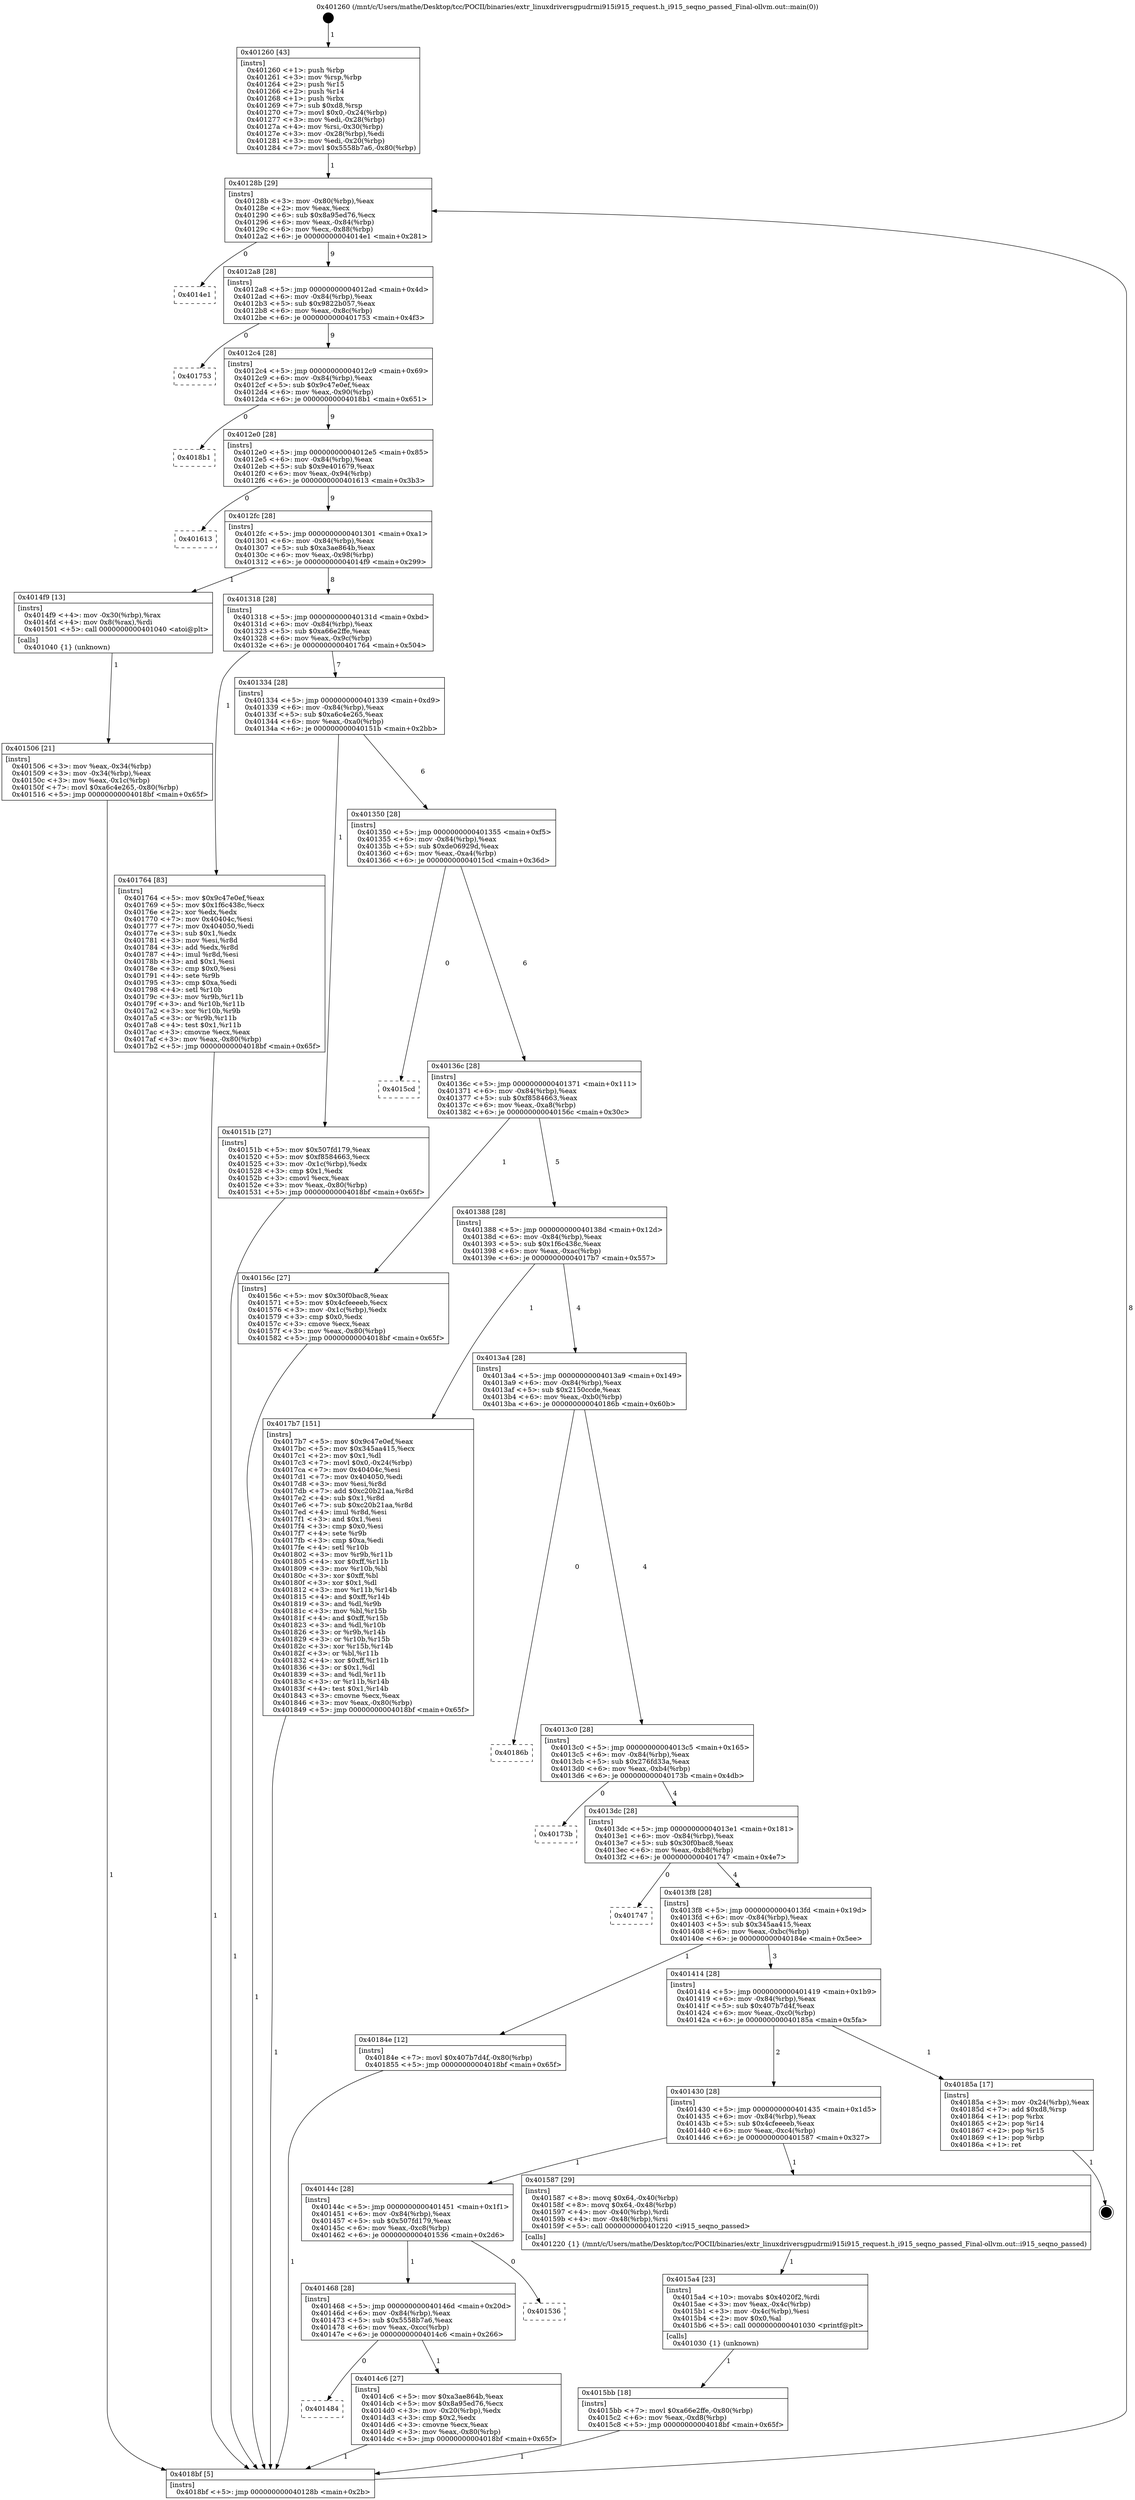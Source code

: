digraph "0x401260" {
  label = "0x401260 (/mnt/c/Users/mathe/Desktop/tcc/POCII/binaries/extr_linuxdriversgpudrmi915i915_request.h_i915_seqno_passed_Final-ollvm.out::main(0))"
  labelloc = "t"
  node[shape=record]

  Entry [label="",width=0.3,height=0.3,shape=circle,fillcolor=black,style=filled]
  "0x40128b" [label="{
     0x40128b [29]\l
     | [instrs]\l
     &nbsp;&nbsp;0x40128b \<+3\>: mov -0x80(%rbp),%eax\l
     &nbsp;&nbsp;0x40128e \<+2\>: mov %eax,%ecx\l
     &nbsp;&nbsp;0x401290 \<+6\>: sub $0x8a95ed76,%ecx\l
     &nbsp;&nbsp;0x401296 \<+6\>: mov %eax,-0x84(%rbp)\l
     &nbsp;&nbsp;0x40129c \<+6\>: mov %ecx,-0x88(%rbp)\l
     &nbsp;&nbsp;0x4012a2 \<+6\>: je 00000000004014e1 \<main+0x281\>\l
  }"]
  "0x4014e1" [label="{
     0x4014e1\l
  }", style=dashed]
  "0x4012a8" [label="{
     0x4012a8 [28]\l
     | [instrs]\l
     &nbsp;&nbsp;0x4012a8 \<+5\>: jmp 00000000004012ad \<main+0x4d\>\l
     &nbsp;&nbsp;0x4012ad \<+6\>: mov -0x84(%rbp),%eax\l
     &nbsp;&nbsp;0x4012b3 \<+5\>: sub $0x9822b057,%eax\l
     &nbsp;&nbsp;0x4012b8 \<+6\>: mov %eax,-0x8c(%rbp)\l
     &nbsp;&nbsp;0x4012be \<+6\>: je 0000000000401753 \<main+0x4f3\>\l
  }"]
  Exit [label="",width=0.3,height=0.3,shape=circle,fillcolor=black,style=filled,peripheries=2]
  "0x401753" [label="{
     0x401753\l
  }", style=dashed]
  "0x4012c4" [label="{
     0x4012c4 [28]\l
     | [instrs]\l
     &nbsp;&nbsp;0x4012c4 \<+5\>: jmp 00000000004012c9 \<main+0x69\>\l
     &nbsp;&nbsp;0x4012c9 \<+6\>: mov -0x84(%rbp),%eax\l
     &nbsp;&nbsp;0x4012cf \<+5\>: sub $0x9c47e0ef,%eax\l
     &nbsp;&nbsp;0x4012d4 \<+6\>: mov %eax,-0x90(%rbp)\l
     &nbsp;&nbsp;0x4012da \<+6\>: je 00000000004018b1 \<main+0x651\>\l
  }"]
  "0x4015bb" [label="{
     0x4015bb [18]\l
     | [instrs]\l
     &nbsp;&nbsp;0x4015bb \<+7\>: movl $0xa66e2ffe,-0x80(%rbp)\l
     &nbsp;&nbsp;0x4015c2 \<+6\>: mov %eax,-0xd8(%rbp)\l
     &nbsp;&nbsp;0x4015c8 \<+5\>: jmp 00000000004018bf \<main+0x65f\>\l
  }"]
  "0x4018b1" [label="{
     0x4018b1\l
  }", style=dashed]
  "0x4012e0" [label="{
     0x4012e0 [28]\l
     | [instrs]\l
     &nbsp;&nbsp;0x4012e0 \<+5\>: jmp 00000000004012e5 \<main+0x85\>\l
     &nbsp;&nbsp;0x4012e5 \<+6\>: mov -0x84(%rbp),%eax\l
     &nbsp;&nbsp;0x4012eb \<+5\>: sub $0x9e401679,%eax\l
     &nbsp;&nbsp;0x4012f0 \<+6\>: mov %eax,-0x94(%rbp)\l
     &nbsp;&nbsp;0x4012f6 \<+6\>: je 0000000000401613 \<main+0x3b3\>\l
  }"]
  "0x4015a4" [label="{
     0x4015a4 [23]\l
     | [instrs]\l
     &nbsp;&nbsp;0x4015a4 \<+10\>: movabs $0x4020f2,%rdi\l
     &nbsp;&nbsp;0x4015ae \<+3\>: mov %eax,-0x4c(%rbp)\l
     &nbsp;&nbsp;0x4015b1 \<+3\>: mov -0x4c(%rbp),%esi\l
     &nbsp;&nbsp;0x4015b4 \<+2\>: mov $0x0,%al\l
     &nbsp;&nbsp;0x4015b6 \<+5\>: call 0000000000401030 \<printf@plt\>\l
     | [calls]\l
     &nbsp;&nbsp;0x401030 \{1\} (unknown)\l
  }"]
  "0x401613" [label="{
     0x401613\l
  }", style=dashed]
  "0x4012fc" [label="{
     0x4012fc [28]\l
     | [instrs]\l
     &nbsp;&nbsp;0x4012fc \<+5\>: jmp 0000000000401301 \<main+0xa1\>\l
     &nbsp;&nbsp;0x401301 \<+6\>: mov -0x84(%rbp),%eax\l
     &nbsp;&nbsp;0x401307 \<+5\>: sub $0xa3ae864b,%eax\l
     &nbsp;&nbsp;0x40130c \<+6\>: mov %eax,-0x98(%rbp)\l
     &nbsp;&nbsp;0x401312 \<+6\>: je 00000000004014f9 \<main+0x299\>\l
  }"]
  "0x401506" [label="{
     0x401506 [21]\l
     | [instrs]\l
     &nbsp;&nbsp;0x401506 \<+3\>: mov %eax,-0x34(%rbp)\l
     &nbsp;&nbsp;0x401509 \<+3\>: mov -0x34(%rbp),%eax\l
     &nbsp;&nbsp;0x40150c \<+3\>: mov %eax,-0x1c(%rbp)\l
     &nbsp;&nbsp;0x40150f \<+7\>: movl $0xa6c4e265,-0x80(%rbp)\l
     &nbsp;&nbsp;0x401516 \<+5\>: jmp 00000000004018bf \<main+0x65f\>\l
  }"]
  "0x4014f9" [label="{
     0x4014f9 [13]\l
     | [instrs]\l
     &nbsp;&nbsp;0x4014f9 \<+4\>: mov -0x30(%rbp),%rax\l
     &nbsp;&nbsp;0x4014fd \<+4\>: mov 0x8(%rax),%rdi\l
     &nbsp;&nbsp;0x401501 \<+5\>: call 0000000000401040 \<atoi@plt\>\l
     | [calls]\l
     &nbsp;&nbsp;0x401040 \{1\} (unknown)\l
  }"]
  "0x401318" [label="{
     0x401318 [28]\l
     | [instrs]\l
     &nbsp;&nbsp;0x401318 \<+5\>: jmp 000000000040131d \<main+0xbd\>\l
     &nbsp;&nbsp;0x40131d \<+6\>: mov -0x84(%rbp),%eax\l
     &nbsp;&nbsp;0x401323 \<+5\>: sub $0xa66e2ffe,%eax\l
     &nbsp;&nbsp;0x401328 \<+6\>: mov %eax,-0x9c(%rbp)\l
     &nbsp;&nbsp;0x40132e \<+6\>: je 0000000000401764 \<main+0x504\>\l
  }"]
  "0x401260" [label="{
     0x401260 [43]\l
     | [instrs]\l
     &nbsp;&nbsp;0x401260 \<+1\>: push %rbp\l
     &nbsp;&nbsp;0x401261 \<+3\>: mov %rsp,%rbp\l
     &nbsp;&nbsp;0x401264 \<+2\>: push %r15\l
     &nbsp;&nbsp;0x401266 \<+2\>: push %r14\l
     &nbsp;&nbsp;0x401268 \<+1\>: push %rbx\l
     &nbsp;&nbsp;0x401269 \<+7\>: sub $0xd8,%rsp\l
     &nbsp;&nbsp;0x401270 \<+7\>: movl $0x0,-0x24(%rbp)\l
     &nbsp;&nbsp;0x401277 \<+3\>: mov %edi,-0x28(%rbp)\l
     &nbsp;&nbsp;0x40127a \<+4\>: mov %rsi,-0x30(%rbp)\l
     &nbsp;&nbsp;0x40127e \<+3\>: mov -0x28(%rbp),%edi\l
     &nbsp;&nbsp;0x401281 \<+3\>: mov %edi,-0x20(%rbp)\l
     &nbsp;&nbsp;0x401284 \<+7\>: movl $0x5558b7a6,-0x80(%rbp)\l
  }"]
  "0x401764" [label="{
     0x401764 [83]\l
     | [instrs]\l
     &nbsp;&nbsp;0x401764 \<+5\>: mov $0x9c47e0ef,%eax\l
     &nbsp;&nbsp;0x401769 \<+5\>: mov $0x1f6c438c,%ecx\l
     &nbsp;&nbsp;0x40176e \<+2\>: xor %edx,%edx\l
     &nbsp;&nbsp;0x401770 \<+7\>: mov 0x40404c,%esi\l
     &nbsp;&nbsp;0x401777 \<+7\>: mov 0x404050,%edi\l
     &nbsp;&nbsp;0x40177e \<+3\>: sub $0x1,%edx\l
     &nbsp;&nbsp;0x401781 \<+3\>: mov %esi,%r8d\l
     &nbsp;&nbsp;0x401784 \<+3\>: add %edx,%r8d\l
     &nbsp;&nbsp;0x401787 \<+4\>: imul %r8d,%esi\l
     &nbsp;&nbsp;0x40178b \<+3\>: and $0x1,%esi\l
     &nbsp;&nbsp;0x40178e \<+3\>: cmp $0x0,%esi\l
     &nbsp;&nbsp;0x401791 \<+4\>: sete %r9b\l
     &nbsp;&nbsp;0x401795 \<+3\>: cmp $0xa,%edi\l
     &nbsp;&nbsp;0x401798 \<+4\>: setl %r10b\l
     &nbsp;&nbsp;0x40179c \<+3\>: mov %r9b,%r11b\l
     &nbsp;&nbsp;0x40179f \<+3\>: and %r10b,%r11b\l
     &nbsp;&nbsp;0x4017a2 \<+3\>: xor %r10b,%r9b\l
     &nbsp;&nbsp;0x4017a5 \<+3\>: or %r9b,%r11b\l
     &nbsp;&nbsp;0x4017a8 \<+4\>: test $0x1,%r11b\l
     &nbsp;&nbsp;0x4017ac \<+3\>: cmovne %ecx,%eax\l
     &nbsp;&nbsp;0x4017af \<+3\>: mov %eax,-0x80(%rbp)\l
     &nbsp;&nbsp;0x4017b2 \<+5\>: jmp 00000000004018bf \<main+0x65f\>\l
  }"]
  "0x401334" [label="{
     0x401334 [28]\l
     | [instrs]\l
     &nbsp;&nbsp;0x401334 \<+5\>: jmp 0000000000401339 \<main+0xd9\>\l
     &nbsp;&nbsp;0x401339 \<+6\>: mov -0x84(%rbp),%eax\l
     &nbsp;&nbsp;0x40133f \<+5\>: sub $0xa6c4e265,%eax\l
     &nbsp;&nbsp;0x401344 \<+6\>: mov %eax,-0xa0(%rbp)\l
     &nbsp;&nbsp;0x40134a \<+6\>: je 000000000040151b \<main+0x2bb\>\l
  }"]
  "0x4018bf" [label="{
     0x4018bf [5]\l
     | [instrs]\l
     &nbsp;&nbsp;0x4018bf \<+5\>: jmp 000000000040128b \<main+0x2b\>\l
  }"]
  "0x40151b" [label="{
     0x40151b [27]\l
     | [instrs]\l
     &nbsp;&nbsp;0x40151b \<+5\>: mov $0x507fd179,%eax\l
     &nbsp;&nbsp;0x401520 \<+5\>: mov $0xf8584663,%ecx\l
     &nbsp;&nbsp;0x401525 \<+3\>: mov -0x1c(%rbp),%edx\l
     &nbsp;&nbsp;0x401528 \<+3\>: cmp $0x1,%edx\l
     &nbsp;&nbsp;0x40152b \<+3\>: cmovl %ecx,%eax\l
     &nbsp;&nbsp;0x40152e \<+3\>: mov %eax,-0x80(%rbp)\l
     &nbsp;&nbsp;0x401531 \<+5\>: jmp 00000000004018bf \<main+0x65f\>\l
  }"]
  "0x401350" [label="{
     0x401350 [28]\l
     | [instrs]\l
     &nbsp;&nbsp;0x401350 \<+5\>: jmp 0000000000401355 \<main+0xf5\>\l
     &nbsp;&nbsp;0x401355 \<+6\>: mov -0x84(%rbp),%eax\l
     &nbsp;&nbsp;0x40135b \<+5\>: sub $0xde06929d,%eax\l
     &nbsp;&nbsp;0x401360 \<+6\>: mov %eax,-0xa4(%rbp)\l
     &nbsp;&nbsp;0x401366 \<+6\>: je 00000000004015cd \<main+0x36d\>\l
  }"]
  "0x401484" [label="{
     0x401484\l
  }", style=dashed]
  "0x4015cd" [label="{
     0x4015cd\l
  }", style=dashed]
  "0x40136c" [label="{
     0x40136c [28]\l
     | [instrs]\l
     &nbsp;&nbsp;0x40136c \<+5\>: jmp 0000000000401371 \<main+0x111\>\l
     &nbsp;&nbsp;0x401371 \<+6\>: mov -0x84(%rbp),%eax\l
     &nbsp;&nbsp;0x401377 \<+5\>: sub $0xf8584663,%eax\l
     &nbsp;&nbsp;0x40137c \<+6\>: mov %eax,-0xa8(%rbp)\l
     &nbsp;&nbsp;0x401382 \<+6\>: je 000000000040156c \<main+0x30c\>\l
  }"]
  "0x4014c6" [label="{
     0x4014c6 [27]\l
     | [instrs]\l
     &nbsp;&nbsp;0x4014c6 \<+5\>: mov $0xa3ae864b,%eax\l
     &nbsp;&nbsp;0x4014cb \<+5\>: mov $0x8a95ed76,%ecx\l
     &nbsp;&nbsp;0x4014d0 \<+3\>: mov -0x20(%rbp),%edx\l
     &nbsp;&nbsp;0x4014d3 \<+3\>: cmp $0x2,%edx\l
     &nbsp;&nbsp;0x4014d6 \<+3\>: cmovne %ecx,%eax\l
     &nbsp;&nbsp;0x4014d9 \<+3\>: mov %eax,-0x80(%rbp)\l
     &nbsp;&nbsp;0x4014dc \<+5\>: jmp 00000000004018bf \<main+0x65f\>\l
  }"]
  "0x40156c" [label="{
     0x40156c [27]\l
     | [instrs]\l
     &nbsp;&nbsp;0x40156c \<+5\>: mov $0x30f0bac8,%eax\l
     &nbsp;&nbsp;0x401571 \<+5\>: mov $0x4cfeeeeb,%ecx\l
     &nbsp;&nbsp;0x401576 \<+3\>: mov -0x1c(%rbp),%edx\l
     &nbsp;&nbsp;0x401579 \<+3\>: cmp $0x0,%edx\l
     &nbsp;&nbsp;0x40157c \<+3\>: cmove %ecx,%eax\l
     &nbsp;&nbsp;0x40157f \<+3\>: mov %eax,-0x80(%rbp)\l
     &nbsp;&nbsp;0x401582 \<+5\>: jmp 00000000004018bf \<main+0x65f\>\l
  }"]
  "0x401388" [label="{
     0x401388 [28]\l
     | [instrs]\l
     &nbsp;&nbsp;0x401388 \<+5\>: jmp 000000000040138d \<main+0x12d\>\l
     &nbsp;&nbsp;0x40138d \<+6\>: mov -0x84(%rbp),%eax\l
     &nbsp;&nbsp;0x401393 \<+5\>: sub $0x1f6c438c,%eax\l
     &nbsp;&nbsp;0x401398 \<+6\>: mov %eax,-0xac(%rbp)\l
     &nbsp;&nbsp;0x40139e \<+6\>: je 00000000004017b7 \<main+0x557\>\l
  }"]
  "0x401468" [label="{
     0x401468 [28]\l
     | [instrs]\l
     &nbsp;&nbsp;0x401468 \<+5\>: jmp 000000000040146d \<main+0x20d\>\l
     &nbsp;&nbsp;0x40146d \<+6\>: mov -0x84(%rbp),%eax\l
     &nbsp;&nbsp;0x401473 \<+5\>: sub $0x5558b7a6,%eax\l
     &nbsp;&nbsp;0x401478 \<+6\>: mov %eax,-0xcc(%rbp)\l
     &nbsp;&nbsp;0x40147e \<+6\>: je 00000000004014c6 \<main+0x266\>\l
  }"]
  "0x4017b7" [label="{
     0x4017b7 [151]\l
     | [instrs]\l
     &nbsp;&nbsp;0x4017b7 \<+5\>: mov $0x9c47e0ef,%eax\l
     &nbsp;&nbsp;0x4017bc \<+5\>: mov $0x345aa415,%ecx\l
     &nbsp;&nbsp;0x4017c1 \<+2\>: mov $0x1,%dl\l
     &nbsp;&nbsp;0x4017c3 \<+7\>: movl $0x0,-0x24(%rbp)\l
     &nbsp;&nbsp;0x4017ca \<+7\>: mov 0x40404c,%esi\l
     &nbsp;&nbsp;0x4017d1 \<+7\>: mov 0x404050,%edi\l
     &nbsp;&nbsp;0x4017d8 \<+3\>: mov %esi,%r8d\l
     &nbsp;&nbsp;0x4017db \<+7\>: add $0xc20b21aa,%r8d\l
     &nbsp;&nbsp;0x4017e2 \<+4\>: sub $0x1,%r8d\l
     &nbsp;&nbsp;0x4017e6 \<+7\>: sub $0xc20b21aa,%r8d\l
     &nbsp;&nbsp;0x4017ed \<+4\>: imul %r8d,%esi\l
     &nbsp;&nbsp;0x4017f1 \<+3\>: and $0x1,%esi\l
     &nbsp;&nbsp;0x4017f4 \<+3\>: cmp $0x0,%esi\l
     &nbsp;&nbsp;0x4017f7 \<+4\>: sete %r9b\l
     &nbsp;&nbsp;0x4017fb \<+3\>: cmp $0xa,%edi\l
     &nbsp;&nbsp;0x4017fe \<+4\>: setl %r10b\l
     &nbsp;&nbsp;0x401802 \<+3\>: mov %r9b,%r11b\l
     &nbsp;&nbsp;0x401805 \<+4\>: xor $0xff,%r11b\l
     &nbsp;&nbsp;0x401809 \<+3\>: mov %r10b,%bl\l
     &nbsp;&nbsp;0x40180c \<+3\>: xor $0xff,%bl\l
     &nbsp;&nbsp;0x40180f \<+3\>: xor $0x1,%dl\l
     &nbsp;&nbsp;0x401812 \<+3\>: mov %r11b,%r14b\l
     &nbsp;&nbsp;0x401815 \<+4\>: and $0xff,%r14b\l
     &nbsp;&nbsp;0x401819 \<+3\>: and %dl,%r9b\l
     &nbsp;&nbsp;0x40181c \<+3\>: mov %bl,%r15b\l
     &nbsp;&nbsp;0x40181f \<+4\>: and $0xff,%r15b\l
     &nbsp;&nbsp;0x401823 \<+3\>: and %dl,%r10b\l
     &nbsp;&nbsp;0x401826 \<+3\>: or %r9b,%r14b\l
     &nbsp;&nbsp;0x401829 \<+3\>: or %r10b,%r15b\l
     &nbsp;&nbsp;0x40182c \<+3\>: xor %r15b,%r14b\l
     &nbsp;&nbsp;0x40182f \<+3\>: or %bl,%r11b\l
     &nbsp;&nbsp;0x401832 \<+4\>: xor $0xff,%r11b\l
     &nbsp;&nbsp;0x401836 \<+3\>: or $0x1,%dl\l
     &nbsp;&nbsp;0x401839 \<+3\>: and %dl,%r11b\l
     &nbsp;&nbsp;0x40183c \<+3\>: or %r11b,%r14b\l
     &nbsp;&nbsp;0x40183f \<+4\>: test $0x1,%r14b\l
     &nbsp;&nbsp;0x401843 \<+3\>: cmovne %ecx,%eax\l
     &nbsp;&nbsp;0x401846 \<+3\>: mov %eax,-0x80(%rbp)\l
     &nbsp;&nbsp;0x401849 \<+5\>: jmp 00000000004018bf \<main+0x65f\>\l
  }"]
  "0x4013a4" [label="{
     0x4013a4 [28]\l
     | [instrs]\l
     &nbsp;&nbsp;0x4013a4 \<+5\>: jmp 00000000004013a9 \<main+0x149\>\l
     &nbsp;&nbsp;0x4013a9 \<+6\>: mov -0x84(%rbp),%eax\l
     &nbsp;&nbsp;0x4013af \<+5\>: sub $0x2150ccde,%eax\l
     &nbsp;&nbsp;0x4013b4 \<+6\>: mov %eax,-0xb0(%rbp)\l
     &nbsp;&nbsp;0x4013ba \<+6\>: je 000000000040186b \<main+0x60b\>\l
  }"]
  "0x401536" [label="{
     0x401536\l
  }", style=dashed]
  "0x40186b" [label="{
     0x40186b\l
  }", style=dashed]
  "0x4013c0" [label="{
     0x4013c0 [28]\l
     | [instrs]\l
     &nbsp;&nbsp;0x4013c0 \<+5\>: jmp 00000000004013c5 \<main+0x165\>\l
     &nbsp;&nbsp;0x4013c5 \<+6\>: mov -0x84(%rbp),%eax\l
     &nbsp;&nbsp;0x4013cb \<+5\>: sub $0x276fd33a,%eax\l
     &nbsp;&nbsp;0x4013d0 \<+6\>: mov %eax,-0xb4(%rbp)\l
     &nbsp;&nbsp;0x4013d6 \<+6\>: je 000000000040173b \<main+0x4db\>\l
  }"]
  "0x40144c" [label="{
     0x40144c [28]\l
     | [instrs]\l
     &nbsp;&nbsp;0x40144c \<+5\>: jmp 0000000000401451 \<main+0x1f1\>\l
     &nbsp;&nbsp;0x401451 \<+6\>: mov -0x84(%rbp),%eax\l
     &nbsp;&nbsp;0x401457 \<+5\>: sub $0x507fd179,%eax\l
     &nbsp;&nbsp;0x40145c \<+6\>: mov %eax,-0xc8(%rbp)\l
     &nbsp;&nbsp;0x401462 \<+6\>: je 0000000000401536 \<main+0x2d6\>\l
  }"]
  "0x40173b" [label="{
     0x40173b\l
  }", style=dashed]
  "0x4013dc" [label="{
     0x4013dc [28]\l
     | [instrs]\l
     &nbsp;&nbsp;0x4013dc \<+5\>: jmp 00000000004013e1 \<main+0x181\>\l
     &nbsp;&nbsp;0x4013e1 \<+6\>: mov -0x84(%rbp),%eax\l
     &nbsp;&nbsp;0x4013e7 \<+5\>: sub $0x30f0bac8,%eax\l
     &nbsp;&nbsp;0x4013ec \<+6\>: mov %eax,-0xb8(%rbp)\l
     &nbsp;&nbsp;0x4013f2 \<+6\>: je 0000000000401747 \<main+0x4e7\>\l
  }"]
  "0x401587" [label="{
     0x401587 [29]\l
     | [instrs]\l
     &nbsp;&nbsp;0x401587 \<+8\>: movq $0x64,-0x40(%rbp)\l
     &nbsp;&nbsp;0x40158f \<+8\>: movq $0x64,-0x48(%rbp)\l
     &nbsp;&nbsp;0x401597 \<+4\>: mov -0x40(%rbp),%rdi\l
     &nbsp;&nbsp;0x40159b \<+4\>: mov -0x48(%rbp),%rsi\l
     &nbsp;&nbsp;0x40159f \<+5\>: call 0000000000401220 \<i915_seqno_passed\>\l
     | [calls]\l
     &nbsp;&nbsp;0x401220 \{1\} (/mnt/c/Users/mathe/Desktop/tcc/POCII/binaries/extr_linuxdriversgpudrmi915i915_request.h_i915_seqno_passed_Final-ollvm.out::i915_seqno_passed)\l
  }"]
  "0x401747" [label="{
     0x401747\l
  }", style=dashed]
  "0x4013f8" [label="{
     0x4013f8 [28]\l
     | [instrs]\l
     &nbsp;&nbsp;0x4013f8 \<+5\>: jmp 00000000004013fd \<main+0x19d\>\l
     &nbsp;&nbsp;0x4013fd \<+6\>: mov -0x84(%rbp),%eax\l
     &nbsp;&nbsp;0x401403 \<+5\>: sub $0x345aa415,%eax\l
     &nbsp;&nbsp;0x401408 \<+6\>: mov %eax,-0xbc(%rbp)\l
     &nbsp;&nbsp;0x40140e \<+6\>: je 000000000040184e \<main+0x5ee\>\l
  }"]
  "0x401430" [label="{
     0x401430 [28]\l
     | [instrs]\l
     &nbsp;&nbsp;0x401430 \<+5\>: jmp 0000000000401435 \<main+0x1d5\>\l
     &nbsp;&nbsp;0x401435 \<+6\>: mov -0x84(%rbp),%eax\l
     &nbsp;&nbsp;0x40143b \<+5\>: sub $0x4cfeeeeb,%eax\l
     &nbsp;&nbsp;0x401440 \<+6\>: mov %eax,-0xc4(%rbp)\l
     &nbsp;&nbsp;0x401446 \<+6\>: je 0000000000401587 \<main+0x327\>\l
  }"]
  "0x40184e" [label="{
     0x40184e [12]\l
     | [instrs]\l
     &nbsp;&nbsp;0x40184e \<+7\>: movl $0x407b7d4f,-0x80(%rbp)\l
     &nbsp;&nbsp;0x401855 \<+5\>: jmp 00000000004018bf \<main+0x65f\>\l
  }"]
  "0x401414" [label="{
     0x401414 [28]\l
     | [instrs]\l
     &nbsp;&nbsp;0x401414 \<+5\>: jmp 0000000000401419 \<main+0x1b9\>\l
     &nbsp;&nbsp;0x401419 \<+6\>: mov -0x84(%rbp),%eax\l
     &nbsp;&nbsp;0x40141f \<+5\>: sub $0x407b7d4f,%eax\l
     &nbsp;&nbsp;0x401424 \<+6\>: mov %eax,-0xc0(%rbp)\l
     &nbsp;&nbsp;0x40142a \<+6\>: je 000000000040185a \<main+0x5fa\>\l
  }"]
  "0x40185a" [label="{
     0x40185a [17]\l
     | [instrs]\l
     &nbsp;&nbsp;0x40185a \<+3\>: mov -0x24(%rbp),%eax\l
     &nbsp;&nbsp;0x40185d \<+7\>: add $0xd8,%rsp\l
     &nbsp;&nbsp;0x401864 \<+1\>: pop %rbx\l
     &nbsp;&nbsp;0x401865 \<+2\>: pop %r14\l
     &nbsp;&nbsp;0x401867 \<+2\>: pop %r15\l
     &nbsp;&nbsp;0x401869 \<+1\>: pop %rbp\l
     &nbsp;&nbsp;0x40186a \<+1\>: ret\l
  }"]
  Entry -> "0x401260" [label=" 1"]
  "0x40128b" -> "0x4014e1" [label=" 0"]
  "0x40128b" -> "0x4012a8" [label=" 9"]
  "0x40185a" -> Exit [label=" 1"]
  "0x4012a8" -> "0x401753" [label=" 0"]
  "0x4012a8" -> "0x4012c4" [label=" 9"]
  "0x40184e" -> "0x4018bf" [label=" 1"]
  "0x4012c4" -> "0x4018b1" [label=" 0"]
  "0x4012c4" -> "0x4012e0" [label=" 9"]
  "0x4017b7" -> "0x4018bf" [label=" 1"]
  "0x4012e0" -> "0x401613" [label=" 0"]
  "0x4012e0" -> "0x4012fc" [label=" 9"]
  "0x401764" -> "0x4018bf" [label=" 1"]
  "0x4012fc" -> "0x4014f9" [label=" 1"]
  "0x4012fc" -> "0x401318" [label=" 8"]
  "0x4015bb" -> "0x4018bf" [label=" 1"]
  "0x401318" -> "0x401764" [label=" 1"]
  "0x401318" -> "0x401334" [label=" 7"]
  "0x4015a4" -> "0x4015bb" [label=" 1"]
  "0x401334" -> "0x40151b" [label=" 1"]
  "0x401334" -> "0x401350" [label=" 6"]
  "0x401587" -> "0x4015a4" [label=" 1"]
  "0x401350" -> "0x4015cd" [label=" 0"]
  "0x401350" -> "0x40136c" [label=" 6"]
  "0x40156c" -> "0x4018bf" [label=" 1"]
  "0x40136c" -> "0x40156c" [label=" 1"]
  "0x40136c" -> "0x401388" [label=" 5"]
  "0x40151b" -> "0x4018bf" [label=" 1"]
  "0x401388" -> "0x4017b7" [label=" 1"]
  "0x401388" -> "0x4013a4" [label=" 4"]
  "0x4014f9" -> "0x401506" [label=" 1"]
  "0x4013a4" -> "0x40186b" [label=" 0"]
  "0x4013a4" -> "0x4013c0" [label=" 4"]
  "0x4018bf" -> "0x40128b" [label=" 8"]
  "0x4013c0" -> "0x40173b" [label=" 0"]
  "0x4013c0" -> "0x4013dc" [label=" 4"]
  "0x4014c6" -> "0x4018bf" [label=" 1"]
  "0x4013dc" -> "0x401747" [label=" 0"]
  "0x4013dc" -> "0x4013f8" [label=" 4"]
  "0x401468" -> "0x401484" [label=" 0"]
  "0x4013f8" -> "0x40184e" [label=" 1"]
  "0x4013f8" -> "0x401414" [label=" 3"]
  "0x401506" -> "0x4018bf" [label=" 1"]
  "0x401414" -> "0x40185a" [label=" 1"]
  "0x401414" -> "0x401430" [label=" 2"]
  "0x401468" -> "0x4014c6" [label=" 1"]
  "0x401430" -> "0x401587" [label=" 1"]
  "0x401430" -> "0x40144c" [label=" 1"]
  "0x401260" -> "0x40128b" [label=" 1"]
  "0x40144c" -> "0x401536" [label=" 0"]
  "0x40144c" -> "0x401468" [label=" 1"]
}

